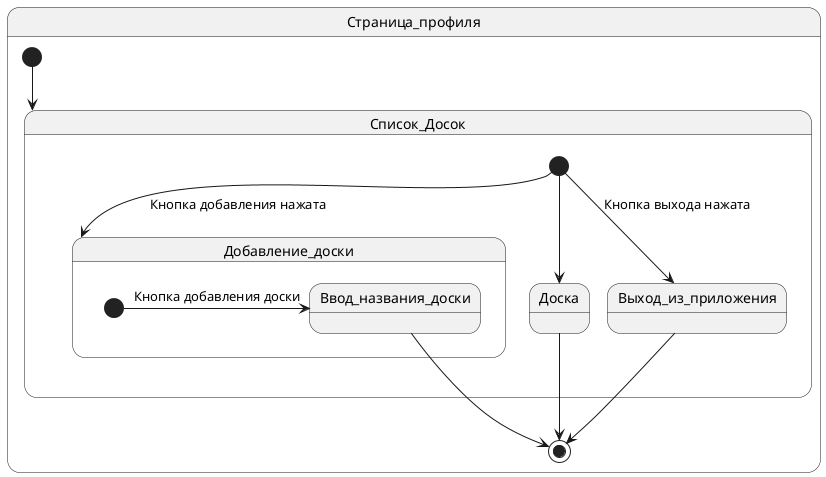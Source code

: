 @startuml
'https://plantuml.com/state-diagram

state Страница_профиля{
    [*]-->Список_Досок
    state Список_Досок{
        [*]-->Доска
        [*]-->Добавление_доски : Кнопка добавления нажата
        [*]-->Выход_из_приложения : Кнопка выхода нажата
        state Добавление_доски{
            [*]->Ввод_названия_доски : Кнопка добавления доски
        }
    }
    Доска --> [*]
    Ввод_названия_доски --> [*]
    Выход_из_приложения --> [*]
}

@enduml